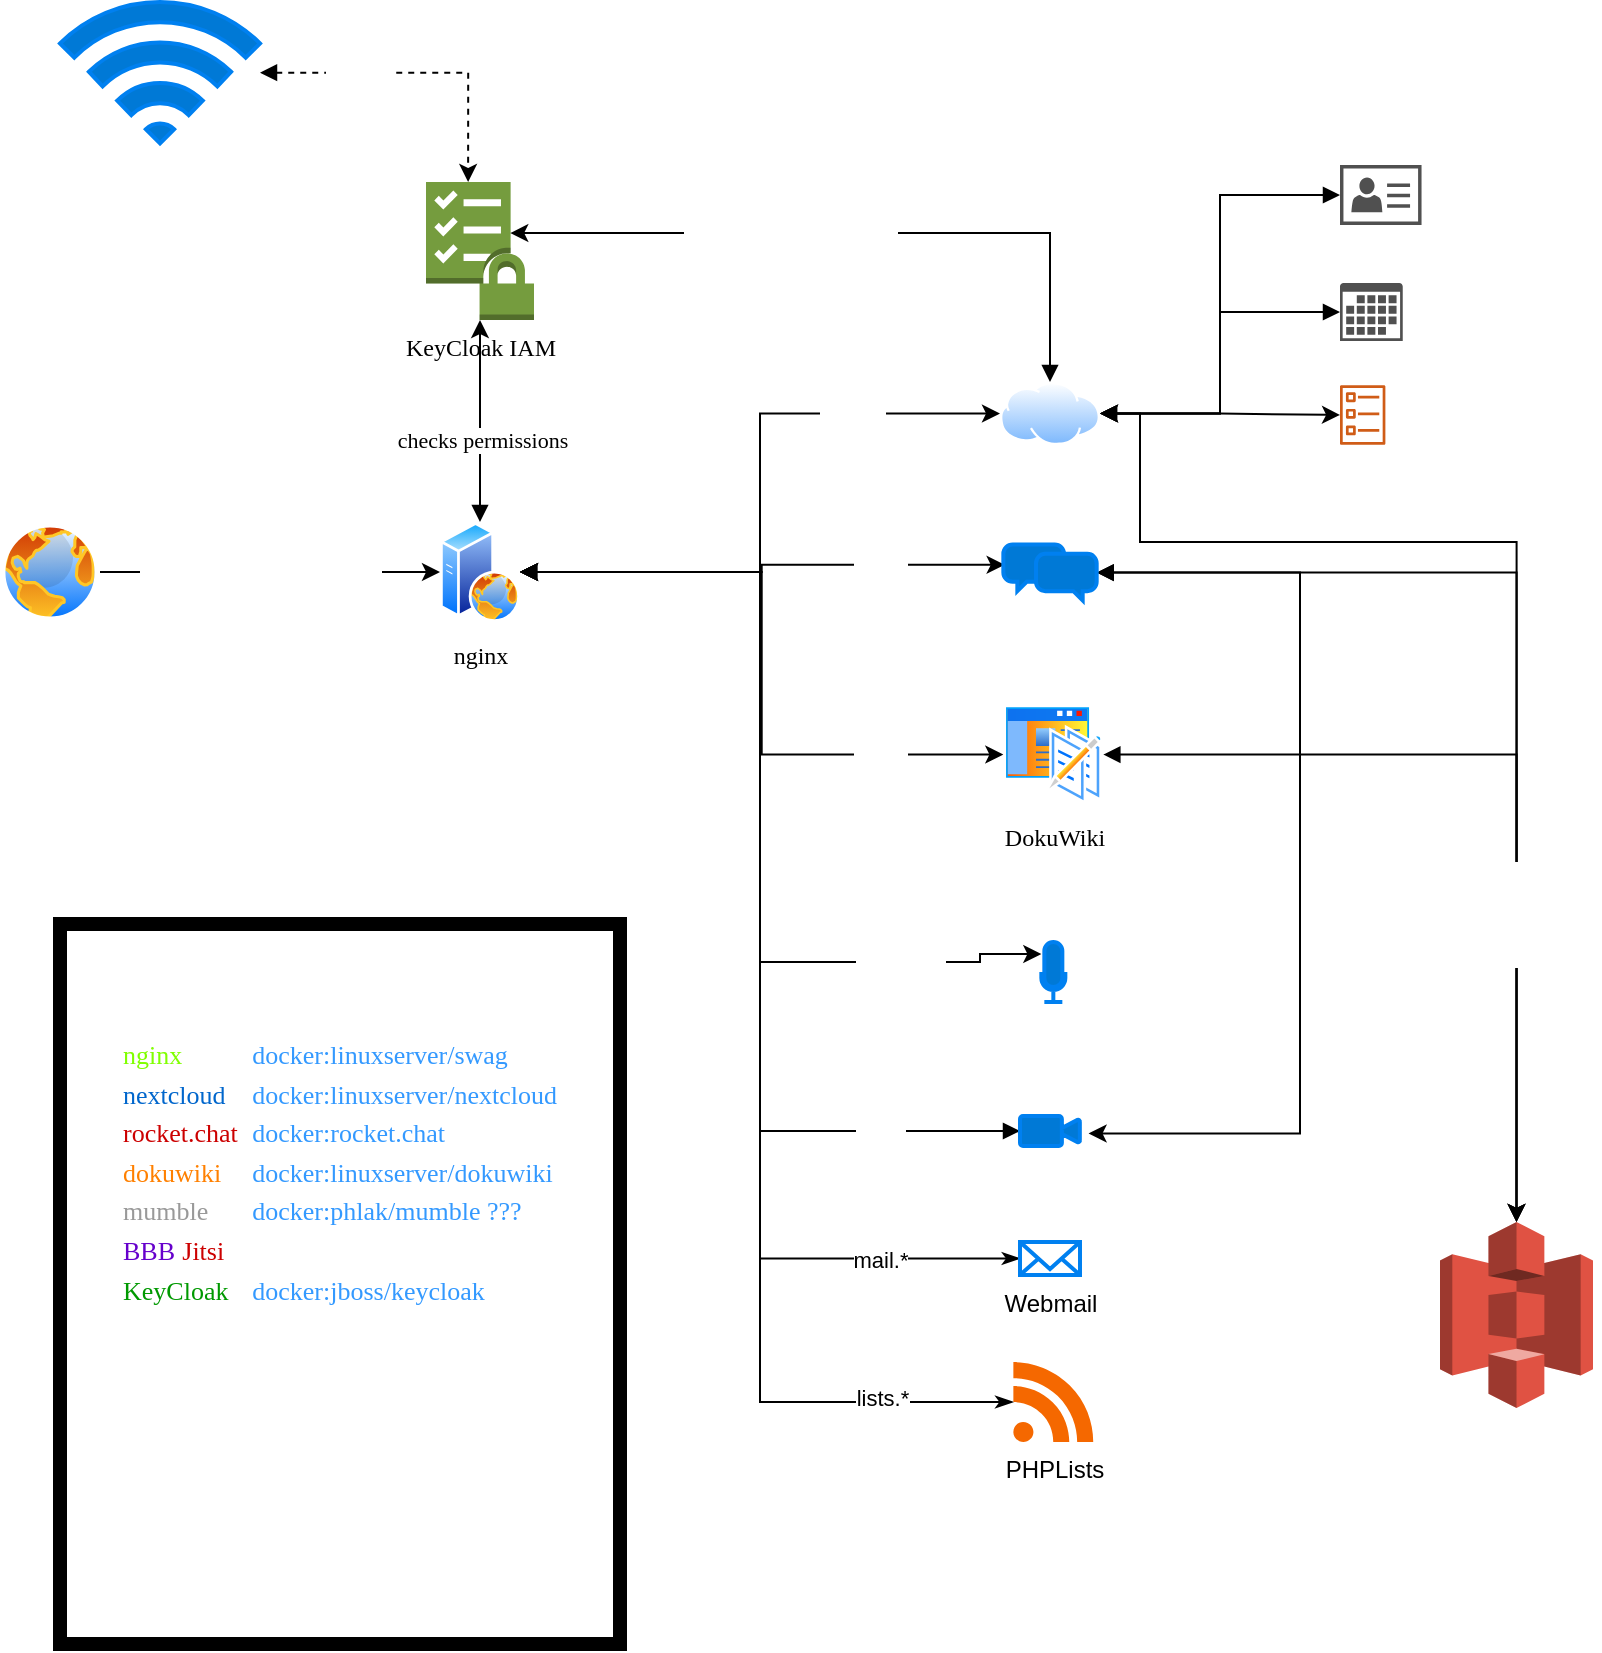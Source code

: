 <mxfile>
    <diagram id="UQlyg66ZtOKe3yRtYTyh" name="Overview">
        <mxGraphModel dx="7036" dy="5093" grid="1" gridSize="10" guides="1" tooltips="1" connect="1" arrows="1" fold="1" page="1" pageScale="1" pageWidth="827" pageHeight="1169" math="0" shadow="0">
            <root>
                <mxCell id="0"/>
                <mxCell id="1" parent="0"/>
                <mxCell id="4" style="edgeStyle=orthogonalEdgeStyle;rounded=0;orthogonalLoop=1;jettySize=auto;html=1;entryX=0;entryY=0.5;entryDx=0;entryDy=0;fontFamily=Source Sans Pro;fontSource=https%3A%2F%2Ffonts.googleapis.com%2Fcss%3Ffamily%3DSource%2BSans%2BPro;" parent="1" source="2" target="3" edge="1">
                    <mxGeometry relative="1" as="geometry"/>
                </mxCell>
                <mxCell id="26" value="*.collegiumacademicum.de" style="edgeLabel;html=1;align=center;verticalAlign=middle;resizable=0;points=[];fontColor=#FFFFFF;fontFamily=Source Sans Pro;fontSource=https%3A%2F%2Ffonts.googleapis.com%2Fcss%3Ffamily%3DSource%2BSans%2BPro;" parent="4" vertex="1" connectable="0">
                    <mxGeometry x="-0.457" y="4" relative="1" as="geometry">
                        <mxPoint x="34" y="-1" as="offset"/>
                    </mxGeometry>
                </mxCell>
                <mxCell id="2" value="" style="aspect=fixed;perimeter=ellipsePerimeter;html=1;align=center;shadow=0;dashed=0;spacingTop=3;image;image=img/lib/active_directory/internet_globe.svg;fontFamily=Source Sans Pro;fontSource=https%3A%2F%2Ffonts.googleapis.com%2Fcss%3Ffamily%3DSource%2BSans%2BPro;" parent="1" vertex="1">
                    <mxGeometry x="10" y="280" width="50" height="50" as="geometry"/>
                </mxCell>
                <mxCell id="6" style="edgeStyle=orthogonalEdgeStyle;rounded=0;orthogonalLoop=1;jettySize=auto;html=1;startArrow=block;startFill=1;entryX=0.5;entryY=1;entryDx=0;entryDy=0;entryPerimeter=0;fontFamily=Source Sans Pro;fontSource=https%3A%2F%2Ffonts.googleapis.com%2Fcss%3Ffamily%3DSource%2BSans%2BPro;" parent="1" source="3" target="5" edge="1">
                    <mxGeometry relative="1" as="geometry">
                        <mxPoint x="280" y="200" as="targetPoint"/>
                    </mxGeometry>
                </mxCell>
                <mxCell id="8" value="checks permissions" style="edgeLabel;html=1;align=center;verticalAlign=middle;resizable=0;points=[];fontFamily=Source Sans Pro;fontSource=https%3A%2F%2Ffonts.googleapis.com%2Fcss%3Ffamily%3DSource%2BSans%2BPro;" parent="6" vertex="1" connectable="0">
                    <mxGeometry x="-0.188" y="-1" relative="1" as="geometry">
                        <mxPoint as="offset"/>
                    </mxGeometry>
                </mxCell>
                <mxCell id="15" style="edgeStyle=orthogonalEdgeStyle;rounded=0;orthogonalLoop=1;jettySize=auto;html=1;entryX=0;entryY=0.5;entryDx=0;entryDy=0;startArrow=block;startFill=1;fontColor=#FFFFFF;fontFamily=Source Sans Pro;fontSource=https%3A%2F%2Ffonts.googleapis.com%2Fcss%3Ffamily%3DSource%2BSans%2BPro;" parent="1" source="3" target="9" edge="1">
                    <mxGeometry relative="1" as="geometry"/>
                </mxCell>
                <mxCell id="18" value="wiki.*" style="edgeLabel;html=1;align=center;verticalAlign=middle;resizable=0;points=[];fontColor=#FFFFFF;fontFamily=Source Sans Pro;fontSource=https%3A%2F%2Ffonts.googleapis.com%2Fcss%3Ffamily%3DSource%2BSans%2BPro;" parent="15" vertex="1" connectable="0">
                    <mxGeometry x="0.551" y="1" relative="1" as="geometry">
                        <mxPoint x="13" y="0.95" as="offset"/>
                    </mxGeometry>
                </mxCell>
                <mxCell id="16" style="edgeStyle=orthogonalEdgeStyle;rounded=0;orthogonalLoop=1;jettySize=auto;html=1;entryX=0.014;entryY=0.363;entryDx=0;entryDy=0;entryPerimeter=0;startArrow=block;startFill=1;fontColor=#FFFFFF;fontFamily=Source Sans Pro;fontSource=https%3A%2F%2Ffonts.googleapis.com%2Fcss%3Ffamily%3DSource%2BSans%2BPro;" parent="1" source="3" target="14" edge="1">
                    <mxGeometry relative="1" as="geometry"/>
                </mxCell>
                <mxCell id="19" value="chat.*" style="edgeLabel;html=1;align=center;verticalAlign=middle;resizable=0;points=[];fontColor=#FFFFFF;fontFamily=Source Sans Pro;fontSource=https%3A%2F%2Ffonts.googleapis.com%2Fcss%3Ffamily%3DSource%2BSans%2BPro;" parent="16" vertex="1" connectable="0">
                    <mxGeometry x="0.339" y="-2" relative="1" as="geometry">
                        <mxPoint x="18.58" y="-3.42" as="offset"/>
                    </mxGeometry>
                </mxCell>
                <mxCell id="17" style="edgeStyle=orthogonalEdgeStyle;rounded=0;orthogonalLoop=1;jettySize=auto;html=1;entryX=0;entryY=0.5;entryDx=0;entryDy=0;startArrow=block;startFill=1;fontColor=#FFFFFF;fontFamily=Source Sans Pro;fontSource=https%3A%2F%2Ffonts.googleapis.com%2Fcss%3Ffamily%3DSource%2BSans%2BPro;" parent="1" source="3" target="13" edge="1">
                    <mxGeometry relative="1" as="geometry"/>
                </mxCell>
                <mxCell id="20" value="cloud.*" style="edgeLabel;html=1;align=center;verticalAlign=middle;resizable=0;points=[];fontColor=#FFFFFF;fontFamily=Source Sans Pro;fontSource=https%3A%2F%2Ffonts.googleapis.com%2Fcss%3Ffamily%3DSource%2BSans%2BPro;" parent="17" vertex="1" connectable="0">
                    <mxGeometry x="0.536" y="3" relative="1" as="geometry">
                        <mxPoint as="offset"/>
                    </mxGeometry>
                </mxCell>
                <mxCell id="24" style="edgeStyle=orthogonalEdgeStyle;rounded=0;orthogonalLoop=1;jettySize=auto;html=1;startArrow=block;startFill=1;fontColor=#FFFFFF;fontFamily=Source Sans Pro;fontSource=https%3A%2F%2Ffonts.googleapis.com%2Fcss%3Ffamily%3DSource%2BSans%2BPro;" parent="1" source="3" target="23" edge="1">
                    <mxGeometry relative="1" as="geometry">
                        <mxPoint x="500" y="590" as="targetPoint"/>
                        <Array as="points">
                            <mxPoint x="390" y="305"/>
                            <mxPoint x="390" y="500"/>
                            <mxPoint x="500" y="500"/>
                            <mxPoint x="500" y="496"/>
                        </Array>
                    </mxGeometry>
                </mxCell>
                <mxCell id="25" value="mumble.*" style="edgeLabel;html=1;align=center;verticalAlign=middle;resizable=0;points=[];fontColor=#FFFFFF;fontFamily=Source Sans Pro;fontSource=https%3A%2F%2Ffonts.googleapis.com%2Fcss%3Ffamily%3DSource%2BSans%2BPro;" parent="24" vertex="1" connectable="0">
                    <mxGeometry x="0.61" y="3" relative="1" as="geometry">
                        <mxPoint x="15" as="offset"/>
                    </mxGeometry>
                </mxCell>
                <mxCell id="3" value="nginx&lt;br&gt;" style="aspect=fixed;perimeter=ellipsePerimeter;html=1;align=center;shadow=0;dashed=0;spacingTop=3;image;image=img/lib/active_directory/web_server.svg;fontFamily=Source Sans Pro;fontSource=https%3A%2F%2Ffonts.googleapis.com%2Fcss%3Ffamily%3DSource%2BSans%2BPro;" parent="1" vertex="1">
                    <mxGeometry x="230" y="280" width="40" height="50" as="geometry"/>
                </mxCell>
                <mxCell id="5" value="KeyCloak IAM" style="outlineConnect=0;dashed=0;verticalLabelPosition=bottom;verticalAlign=top;align=center;html=1;shape=mxgraph.aws3.checklist_security;fillColor=#759C3E;gradientColor=none;fontFamily=Source Sans Pro;fontSource=https%3A%2F%2Ffonts.googleapis.com%2Fcss%3Ffamily%3DSource%2BSans%2BPro;" parent="1" vertex="1">
                    <mxGeometry x="223" y="110" width="54" height="69" as="geometry"/>
                </mxCell>
                <mxCell id="51" style="edgeStyle=orthogonalEdgeStyle;rounded=0;orthogonalLoop=1;jettySize=auto;html=1;entryX=0.5;entryY=0;entryDx=0;entryDy=0;entryPerimeter=0;startArrow=block;startFill=1;fontFamily=Source Sans Pro;fontSource=https%3A%2F%2Ffonts.googleapis.com%2Fcss%3Ffamily%3DSource%2BSans%2BPro;fontSize=11;fontColor=#FFFFFF;" parent="1" source="9" target="49" edge="1">
                    <mxGeometry relative="1" as="geometry"/>
                </mxCell>
                <mxCell id="9" value="DokuWiki" style="aspect=fixed;perimeter=ellipsePerimeter;html=1;align=center;shadow=0;dashed=0;spacingTop=3;image;image=img/lib/active_directory/wiki_site.svg;fontFamily=Source Sans Pro;fontSource=https%3A%2F%2Ffonts.googleapis.com%2Fcss%3Ffamily%3DSource%2BSans%2BPro;" parent="1" vertex="1">
                    <mxGeometry x="511.67" y="371.25" width="50" height="50" as="geometry"/>
                </mxCell>
                <mxCell id="21" style="edgeStyle=orthogonalEdgeStyle;rounded=0;orthogonalLoop=1;jettySize=auto;html=1;entryX=0.78;entryY=0.37;entryDx=0;entryDy=0;entryPerimeter=0;startArrow=block;startFill=1;fontColor=#FFFFFF;fontFamily=Source Sans Pro;fontSource=https%3A%2F%2Ffonts.googleapis.com%2Fcss%3Ffamily%3DSource%2BSans%2BPro;" parent="1" source="13" target="5" edge="1">
                    <mxGeometry relative="1" as="geometry">
                        <Array as="points">
                            <mxPoint x="535" y="136"/>
                        </Array>
                    </mxGeometry>
                </mxCell>
                <mxCell id="22" value="sync profile infromation" style="edgeLabel;html=1;align=center;verticalAlign=middle;resizable=0;points=[];fontColor=#FFFFFF;fontFamily=Source Sans Pro;fontSource=https%3A%2F%2Ffonts.googleapis.com%2Fcss%3Ffamily%3DSource%2BSans%2BPro;" parent="21" vertex="1" connectable="0">
                    <mxGeometry x="0.188" y="-1" relative="1" as="geometry">
                        <mxPoint as="offset"/>
                    </mxGeometry>
                </mxCell>
                <mxCell id="30" style="edgeStyle=orthogonalEdgeStyle;rounded=0;orthogonalLoop=1;jettySize=auto;html=1;exitX=1;exitY=0.5;exitDx=0;exitDy=0;startArrow=block;startFill=1;fontColor=#FFFFFF;fontFamily=Source Sans Pro;fontSource=https%3A%2F%2Ffonts.googleapis.com%2Fcss%3Ffamily%3DSource%2BSans%2BPro;" parent="1" source="13" target="29" edge="1">
                    <mxGeometry relative="1" as="geometry"/>
                </mxCell>
                <mxCell id="50" style="edgeStyle=orthogonalEdgeStyle;rounded=0;orthogonalLoop=1;jettySize=auto;html=1;entryX=0.5;entryY=0;entryDx=0;entryDy=0;entryPerimeter=0;startArrow=block;startFill=1;fontFamily=Source Sans Pro;fontSource=https%3A%2F%2Ffonts.googleapis.com%2Fcss%3Ffamily%3DSource%2BSans%2BPro;fontSize=11;fontColor=#FFFFFF;" parent="1" source="13" target="49" edge="1">
                    <mxGeometry relative="1" as="geometry">
                        <Array as="points">
                            <mxPoint x="580" y="226"/>
                            <mxPoint x="580" y="290"/>
                            <mxPoint x="768" y="290"/>
                        </Array>
                    </mxGeometry>
                </mxCell>
                <mxCell id="13" value="NextCloud&lt;br&gt;" style="aspect=fixed;perimeter=ellipsePerimeter;html=1;align=center;shadow=0;dashed=0;spacingTop=3;image;image=img/lib/active_directory/internet_cloud.svg;fillColor=#0079D6;fontColor=#FFFFFF;fontFamily=Source Sans Pro;fontSource=https%3A%2F%2Ffonts.googleapis.com%2Fcss%3Ffamily%3DSource%2BSans%2BPro;" parent="1" vertex="1">
                    <mxGeometry x="510" y="210" width="50" height="31.5" as="geometry"/>
                </mxCell>
                <mxCell id="41" style="edgeStyle=orthogonalEdgeStyle;rounded=0;orthogonalLoop=1;jettySize=auto;html=1;startArrow=block;startFill=1;fontColor=#FFFFFF;entryX=1.143;entryY=0.582;entryDx=0;entryDy=0;entryPerimeter=0;fontFamily=Source Sans Pro;fontSource=https%3A%2F%2Ffonts.googleapis.com%2Fcss%3Ffamily%3DSource%2BSans%2BPro;" parent="1" source="14" target="38" edge="1">
                    <mxGeometry relative="1" as="geometry">
                        <mxPoint x="650" y="580" as="targetPoint"/>
                        <Array as="points">
                            <mxPoint x="660" y="305"/>
                            <mxPoint x="660" y="586"/>
                        </Array>
                    </mxGeometry>
                </mxCell>
                <mxCell id="52" style="edgeStyle=orthogonalEdgeStyle;rounded=0;orthogonalLoop=1;jettySize=auto;html=1;entryX=0.5;entryY=0;entryDx=0;entryDy=0;entryPerimeter=0;startArrow=block;startFill=1;fontFamily=Source Sans Pro;fontSource=https%3A%2F%2Ffonts.googleapis.com%2Fcss%3Ffamily%3DSource%2BSans%2BPro;fontSize=11;fontColor=#FFFFFF;" parent="1" source="14" target="49" edge="1">
                    <mxGeometry relative="1" as="geometry"/>
                </mxCell>
                <mxCell id="53" value="&lt;i&gt;cold-storage&lt;br&gt;off-site&lt;br&gt;backups&lt;br&gt;B2/S3&lt;/i&gt;" style="edgeLabel;html=1;align=center;verticalAlign=middle;resizable=0;points=[];fontSize=11;fontFamily=Source Sans Pro;fontColor=#FFFFFF;" parent="52" vertex="1" connectable="0">
                    <mxGeometry x="0.419" y="-2" relative="1" as="geometry">
                        <mxPoint y="1" as="offset"/>
                    </mxGeometry>
                </mxCell>
                <mxCell id="14" value="Rocket.Chat" style="html=1;verticalLabelPosition=bottom;align=center;labelBackgroundColor=none;verticalAlign=top;strokeWidth=2;strokeColor=#0080F0;shadow=0;dashed=0;shape=mxgraph.ios7.icons.chat;fillColor=#0079D6;fontColor=#FFFFFF;fontFamily=Source Sans Pro;fontSource=https%3A%2F%2Ffonts.googleapis.com%2Fcss%3Ffamily%3DSource%2BSans%2BPro;" parent="1" vertex="1">
                    <mxGeometry x="511.67" y="291.25" width="46.67" height="28" as="geometry"/>
                </mxCell>
                <mxCell id="23" value="Mumble" style="html=1;verticalLabelPosition=bottom;align=center;labelBackgroundColor=none;verticalAlign=top;strokeWidth=2;strokeColor=#0080F0;shadow=0;dashed=0;shape=mxgraph.ios7.icons.microphone;fillColor=#0079D6;fontColor=#FFFFFF;fontFamily=Source Sans Pro;fontSource=https%3A%2F%2Ffonts.googleapis.com%2Fcss%3Ffamily%3DSource%2BSans%2BPro;" parent="1" vertex="1">
                    <mxGeometry x="530.67" y="490" width="12" height="30" as="geometry"/>
                </mxCell>
                <mxCell id="32" style="edgeStyle=orthogonalEdgeStyle;rounded=0;orthogonalLoop=1;jettySize=auto;html=1;entryX=1;entryY=0.5;entryDx=0;entryDy=0;startArrow=block;startFill=1;fontColor=#FFFFFF;fontFamily=Source Sans Pro;fontSource=https%3A%2F%2Ffonts.googleapis.com%2Fcss%3Ffamily%3DSource%2BSans%2BPro;" parent="1" source="27" target="13" edge="1">
                    <mxGeometry relative="1" as="geometry"/>
                </mxCell>
                <mxCell id="27" value="Contacts" style="pointerEvents=1;shadow=0;dashed=0;html=1;strokeColor=none;fillColor=#505050;labelPosition=center;verticalLabelPosition=bottom;verticalAlign=top;outlineConnect=0;align=center;shape=mxgraph.office.concepts.contacts;labelBackgroundColor=none;fontColor=#FFFFFF;fontFamily=Source Sans Pro;fontSource=https%3A%2F%2Ffonts.googleapis.com%2Fcss%3Ffamily%3DSource%2BSans%2BPro;" parent="1" vertex="1">
                    <mxGeometry x="680" y="101.5" width="40.77" height="30" as="geometry"/>
                </mxCell>
                <mxCell id="33" style="edgeStyle=orthogonalEdgeStyle;rounded=0;orthogonalLoop=1;jettySize=auto;html=1;entryX=1;entryY=0.5;entryDx=0;entryDy=0;startArrow=block;startFill=1;fontColor=#FFFFFF;fontFamily=Source Sans Pro;fontSource=https%3A%2F%2Ffonts.googleapis.com%2Fcss%3Ffamily%3DSource%2BSans%2BPro;" parent="1" source="28" target="13" edge="1">
                    <mxGeometry relative="1" as="geometry"/>
                </mxCell>
                <mxCell id="28" value="Calendar&lt;br&gt;" style="pointerEvents=1;shadow=0;dashed=0;html=1;strokeColor=none;fillColor=#505050;labelPosition=center;verticalLabelPosition=bottom;verticalAlign=top;outlineConnect=0;align=center;shape=mxgraph.office.concepts.calendar;labelBackgroundColor=none;fontColor=#FFFFFF;fontFamily=Source Sans Pro;fontSource=https%3A%2F%2Ffonts.googleapis.com%2Fcss%3Ffamily%3DSource%2BSans%2BPro;" parent="1" vertex="1">
                    <mxGeometry x="680" y="160.5" width="31.37" height="29" as="geometry"/>
                </mxCell>
                <mxCell id="29" value="Tasks&lt;br&gt;" style="outlineConnect=0;gradientColor=none;fillColor=#D05C17;strokeColor=none;dashed=0;verticalLabelPosition=bottom;verticalAlign=top;align=center;html=1;fontSize=12;fontStyle=0;aspect=fixed;pointerEvents=1;shape=mxgraph.aws4.ecs_task;labelBackgroundColor=none;fontColor=#FFFFFF;fontFamily=Source Sans Pro;fontSource=https%3A%2F%2Ffonts.googleapis.com%2Fcss%3Ffamily%3DSource%2BSans%2BPro;" parent="1" vertex="1">
                    <mxGeometry x="680" y="211.5" width="22.69" height="30" as="geometry"/>
                </mxCell>
                <mxCell id="36" style="edgeStyle=orthogonalEdgeStyle;rounded=0;orthogonalLoop=1;jettySize=auto;html=1;entryX=0.39;entryY=0;entryDx=0;entryDy=0;entryPerimeter=0;startArrow=block;startFill=1;fontColor=#FFFFFF;dashed=1;fontFamily=Source Sans Pro;fontSource=https%3A%2F%2Ffonts.googleapis.com%2Fcss%3Ffamily%3DSource%2BSans%2BPro;" parent="1" source="35" target="5" edge="1">
                    <mxGeometry relative="1" as="geometry"/>
                </mxCell>
                <mxCell id="48" value="maybe?" style="edgeLabel;html=1;align=center;verticalAlign=middle;resizable=0;points=[];fontSize=11;fontFamily=Source Sans Pro;fontColor=#FFFFFF;fontSource=https%3A%2F%2Ffonts.googleapis.com%2Fcss%3Ffamily%3DSource%2BSans%2BPro;" parent="36" vertex="1" connectable="0">
                    <mxGeometry x="-0.367" y="3" relative="1" as="geometry">
                        <mxPoint as="offset"/>
                    </mxGeometry>
                </mxCell>
                <mxCell id="35" value="Unifi WPS" style="html=1;verticalLabelPosition=bottom;align=center;labelBackgroundColor=none;verticalAlign=top;strokeWidth=2;strokeColor=#0080F0;shadow=0;dashed=0;shape=mxgraph.ios7.icons.wifi;pointerEvents=1;fillColor=#0079D6;fontColor=#FFFFFF;fontFamily=Source Sans Pro;fontSource=https%3A%2F%2Ffonts.googleapis.com%2Fcss%3Ffamily%3DSource%2BSans%2BPro;" parent="1" vertex="1">
                    <mxGeometry x="40" y="20" width="100" height="70.71" as="geometry"/>
                </mxCell>
                <mxCell id="42" style="edgeStyle=orthogonalEdgeStyle;rounded=0;orthogonalLoop=1;jettySize=auto;html=1;startArrow=block;startFill=1;fontColor=#FFFFFF;entryX=1;entryY=0.5;entryDx=0;entryDy=0;fontFamily=Source Sans Pro;fontSource=https%3A%2F%2Ffonts.googleapis.com%2Fcss%3Ffamily%3DSource%2BSans%2BPro;" parent="1" source="38" target="3" edge="1">
                    <mxGeometry relative="1" as="geometry">
                        <mxPoint x="330.0" y="370" as="targetPoint"/>
                        <Array as="points">
                            <mxPoint x="390" y="585"/>
                            <mxPoint x="390" y="305"/>
                        </Array>
                    </mxGeometry>
                </mxCell>
                <mxCell id="43" value="call.*" style="edgeLabel;html=1;align=center;verticalAlign=middle;resizable=0;points=[];fontColor=#FFFFFF;fontFamily=Source Sans Pro;fontSource=https%3A%2F%2Ffonts.googleapis.com%2Fcss%3Ffamily%3DSource%2BSans%2BPro;" parent="42" vertex="1" connectable="0">
                    <mxGeometry x="-0.654" y="-1" relative="1" as="geometry">
                        <mxPoint x="21.67" y="1.5" as="offset"/>
                    </mxGeometry>
                </mxCell>
                <mxCell id="44" value="reverse proxy" style="edgeLabel;html=1;align=center;verticalAlign=middle;resizable=0;points=[];fontColor=#FFFFFF;fontFamily=Source Sans Pro;fontSource=https%3A%2F%2Ffonts.googleapis.com%2Fcss%3Ffamily%3DSource%2BSans%2BPro;" parent="42" vertex="1" connectable="0">
                    <mxGeometry x="0.828" relative="1" as="geometry">
                        <mxPoint x="24.5" as="offset"/>
                    </mxGeometry>
                </mxCell>
                <mxCell id="38" value="BBB/Jitsi" style="html=1;verticalLabelPosition=bottom;align=center;labelBackgroundColor=none;verticalAlign=top;strokeWidth=2;strokeColor=#0080F0;shadow=0;dashed=0;shape=mxgraph.ios7.icons.video_conversation;fillColor=#0079D6;fontColor=#FFFFFF;fontFamily=Source Sans Pro;fontSource=https%3A%2F%2Ffonts.googleapis.com%2Fcss%3Ffamily%3DSource%2BSans%2BPro;" parent="1" vertex="1">
                    <mxGeometry x="520" y="577" width="30" height="15" as="geometry"/>
                </mxCell>
                <mxCell id="45" value="Implentations&lt;br&gt;&lt;br&gt;&lt;table style=&quot;text-align: left ; font-size: 13px&quot;&gt;&lt;tbody&gt;&lt;tr&gt;&lt;td&gt;&lt;font color=&quot;#80ff00&quot;&gt;nginx&lt;/font&gt;&lt;/td&gt;&lt;td&gt;&lt;font color=&quot;#3399ff&quot;&gt;docker:linuxserver/swag&lt;/font&gt;&lt;/td&gt;&lt;/tr&gt;&lt;tr&gt;&lt;td&gt;&lt;font color=&quot;#0066cc&quot;&gt;nextcloud&lt;/font&gt;&lt;/td&gt;&lt;td&gt;&lt;font color=&quot;#3399ff&quot;&gt;docker:linuxserver/nextcloud&lt;/font&gt;&lt;/td&gt;&lt;/tr&gt;&lt;tr&gt;&lt;td&gt;&lt;font color=&quot;#cc0000&quot;&gt;rocket.chat&lt;/font&gt;&lt;/td&gt;&lt;td&gt;&lt;font color=&quot;#3399ff&quot;&gt;docker:rocket.chat&lt;/font&gt;&lt;/td&gt;&lt;/tr&gt;&lt;tr&gt;&lt;td&gt;&lt;font color=&quot;#ff8000&quot;&gt;dokuwiki&lt;/font&gt;&lt;/td&gt;&lt;td&gt;&lt;font color=&quot;#3399ff&quot;&gt;docker:linuxserver/dokuwiki&lt;/font&gt;&lt;/td&gt;&lt;/tr&gt;&lt;tr&gt;&lt;td&gt;&lt;font color=&quot;#999999&quot;&gt;mumble&lt;/font&gt;&lt;/td&gt;&lt;td&gt;&lt;font color=&quot;#3399ff&quot;&gt;docker:phlak/mumble ???&lt;/font&gt;&lt;/td&gt;&lt;/tr&gt;&lt;tr&gt;&lt;td&gt;&lt;font color=&quot;#6600cc&quot;&gt;BBB&lt;/font&gt;/&lt;font color=&quot;#cc0000&quot;&gt;Jitsi&lt;/font&gt;&lt;/td&gt;&lt;td&gt;????&lt;/td&gt;&lt;/tr&gt;&lt;tr&gt;&lt;td&gt;&lt;font color=&quot;#009900&quot;&gt;KeyCloak&lt;/font&gt;&lt;/td&gt;&lt;td&gt;&lt;font color=&quot;#3399ff&quot;&gt;docker:jboss/keycloak&lt;/font&gt;&lt;/td&gt;&lt;/tr&gt;&lt;tr&gt;&lt;td&gt;Mail&lt;/td&gt;&lt;td&gt;????&lt;/td&gt;&lt;/tr&gt;&lt;tr&gt;&lt;td&gt;NewsLetter&lt;/td&gt;&lt;td&gt;&lt;br&gt;&lt;/td&gt;&lt;/tr&gt;&lt;/tbody&gt;&lt;/table&gt;" style="rounded=0;whiteSpace=wrap;html=1;labelBackgroundColor=none;fontColor=#FFFFFF;align=center;fontFamily=Source Sans Pro;fontSource=https%3A%2F%2Ffonts.googleapis.com%2Fcss%3Ffamily%3DSource%2BSans%2BPro;verticalAlign=top;fontSize=20;fillColor=none;strokeWidth=7;" parent="1" vertex="1">
                    <mxGeometry x="40" y="481" width="280" height="360" as="geometry"/>
                </mxCell>
                <mxCell id="49" value="" style="outlineConnect=0;dashed=0;verticalLabelPosition=bottom;verticalAlign=top;align=center;html=1;shape=mxgraph.aws3.s3;fillColor=#E05243;gradientColor=none;labelBackgroundColor=none;strokeWidth=7;fontFamily=Source Sans Pro;fontSource=https%3A%2F%2Ffonts.googleapis.com%2Fcss%3Ffamily%3DSource%2BSans%2BPro;fontSize=11;fontColor=#FFFFFF;" parent="1" vertex="1">
                    <mxGeometry x="730" y="630" width="76.5" height="93" as="geometry"/>
                </mxCell>
                <mxCell id="55" style="edgeStyle=orthogonalEdgeStyle;rounded=0;orthogonalLoop=1;jettySize=auto;html=1;entryX=1;entryY=0.5;entryDx=0;entryDy=0;startArrow=classicThin;startFill=1;" edge="1" parent="1" source="54" target="3">
                    <mxGeometry relative="1" as="geometry">
                        <mxPoint x="270" y="340" as="targetPoint"/>
                        <Array as="points">
                            <mxPoint x="390" y="648"/>
                            <mxPoint x="390" y="305"/>
                        </Array>
                    </mxGeometry>
                </mxCell>
                <mxCell id="56" value="mail.*" style="edgeLabel;html=1;align=center;verticalAlign=middle;resizable=0;points=[];" vertex="1" connectable="0" parent="55">
                    <mxGeometry x="-0.778" y="2" relative="1" as="geometry">
                        <mxPoint x="-4.17" y="-2" as="offset"/>
                    </mxGeometry>
                </mxCell>
                <mxCell id="54" value="Webmail&lt;br&gt;" style="html=1;verticalLabelPosition=bottom;align=center;labelBackgroundColor=none;verticalAlign=top;strokeWidth=2;strokeColor=#0080F0;shadow=0;dashed=0;shape=mxgraph.ios7.icons.mail;" vertex="1" parent="1">
                    <mxGeometry x="520" y="640" width="30" height="16.5" as="geometry"/>
                </mxCell>
                <mxCell id="58" style="edgeStyle=orthogonalEdgeStyle;rounded=0;orthogonalLoop=1;jettySize=auto;html=1;entryX=1;entryY=0.5;entryDx=0;entryDy=0;startArrow=classicThin;startFill=1;" edge="1" parent="1" source="57" target="3">
                    <mxGeometry relative="1" as="geometry">
                        <mxPoint x="340" y="440" as="targetPoint"/>
                        <Array as="points">
                            <mxPoint x="390" y="720"/>
                            <mxPoint x="390" y="305"/>
                        </Array>
                    </mxGeometry>
                </mxCell>
                <mxCell id="59" value="lists.*" style="edgeLabel;html=1;align=center;verticalAlign=middle;resizable=0;points=[];" vertex="1" connectable="0" parent="58">
                    <mxGeometry x="-0.764" y="-2" relative="1" as="geometry">
                        <mxPoint x="11.66" as="offset"/>
                    </mxGeometry>
                </mxCell>
                <mxCell id="57" value="PHPLists" style="dashed=0;outlineConnect=0;html=1;align=center;labelPosition=center;verticalLabelPosition=bottom;verticalAlign=top;shape=mxgraph.weblogos.rss;fillColor=#F56800;strokeColor=none;labelBackgroundColor=none;" vertex="1" parent="1">
                    <mxGeometry x="516.67" y="700" width="40" height="40" as="geometry"/>
                </mxCell>
            </root>
        </mxGraphModel>
    </diagram>
</mxfile>